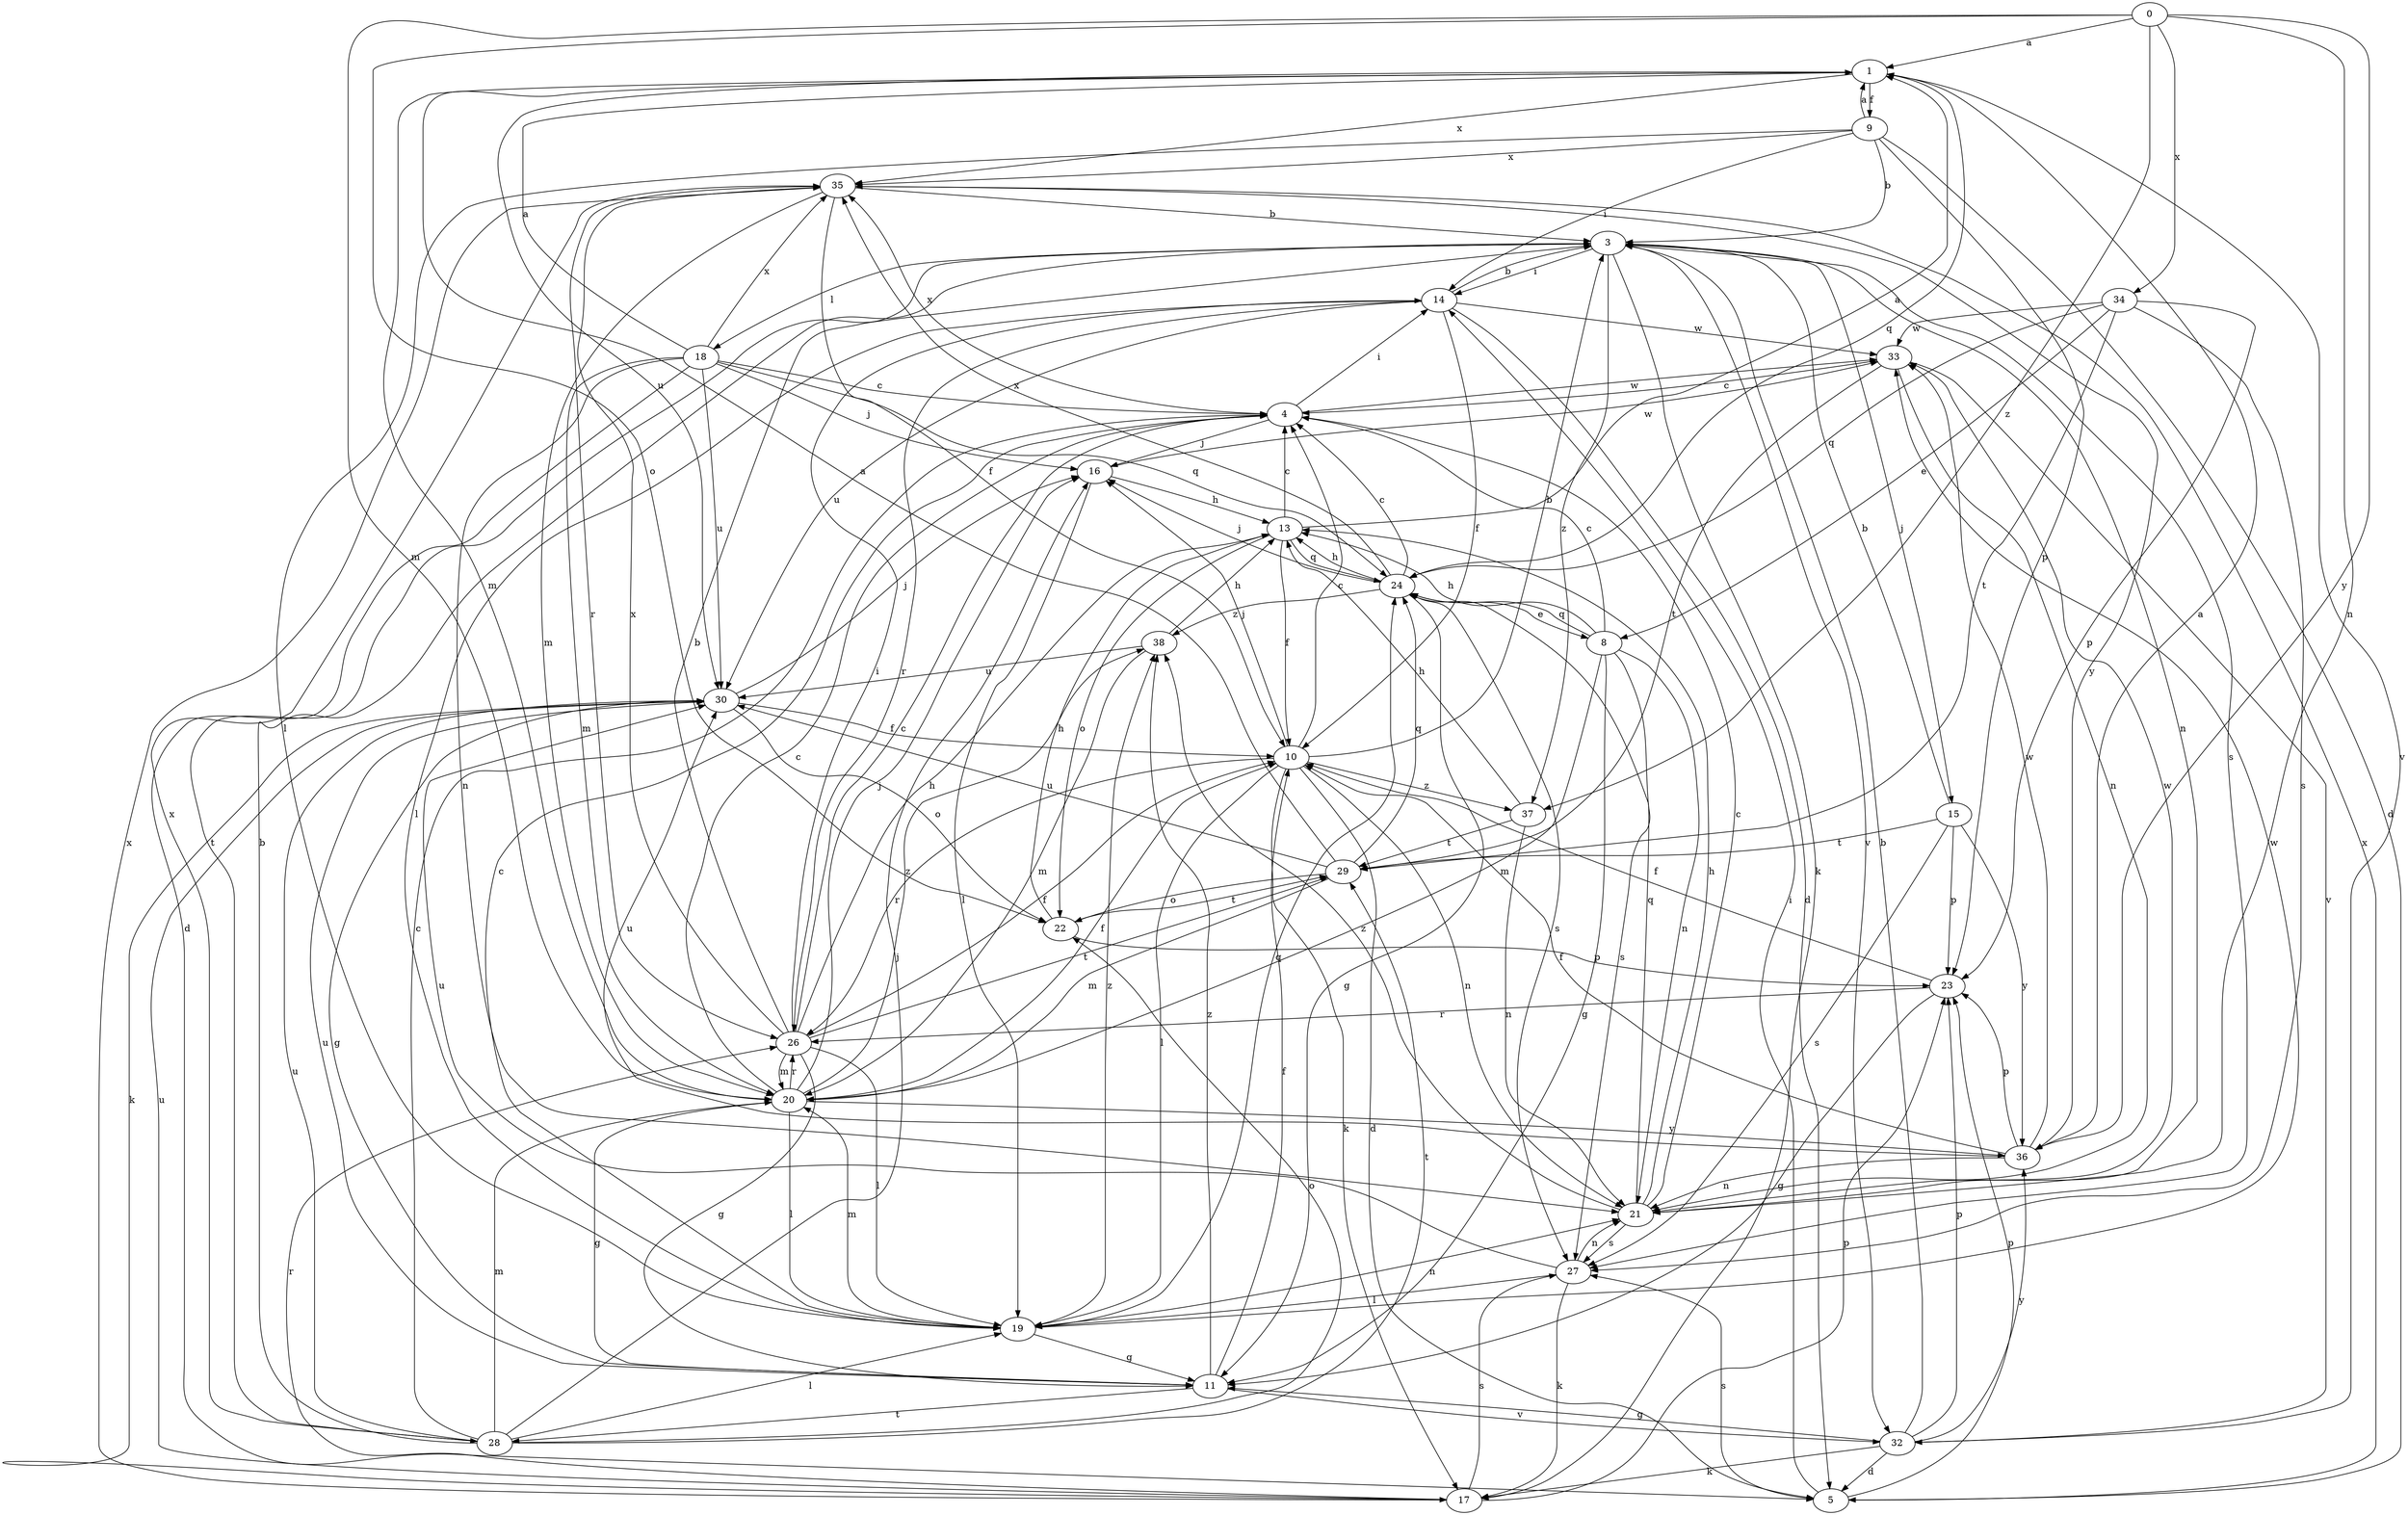 strict digraph  {
0;
1;
3;
4;
5;
8;
9;
10;
11;
13;
14;
15;
16;
17;
18;
19;
20;
21;
22;
23;
24;
26;
27;
28;
29;
30;
32;
33;
34;
35;
36;
37;
38;
0 -> 1  [label=a];
0 -> 20  [label=m];
0 -> 21  [label=n];
0 -> 22  [label=o];
0 -> 34  [label=x];
0 -> 36  [label=y];
0 -> 37  [label=z];
1 -> 9  [label=f];
1 -> 20  [label=m];
1 -> 24  [label=q];
1 -> 30  [label=u];
1 -> 32  [label=v];
1 -> 35  [label=x];
3 -> 14  [label=i];
3 -> 15  [label=j];
3 -> 17  [label=k];
3 -> 18  [label=l];
3 -> 21  [label=n];
3 -> 27  [label=s];
3 -> 28  [label=t];
3 -> 32  [label=v];
3 -> 37  [label=z];
4 -> 14  [label=i];
4 -> 16  [label=j];
4 -> 33  [label=w];
4 -> 35  [label=x];
5 -> 14  [label=i];
5 -> 23  [label=p];
5 -> 27  [label=s];
5 -> 35  [label=x];
8 -> 4  [label=c];
8 -> 11  [label=g];
8 -> 13  [label=h];
8 -> 20  [label=m];
8 -> 21  [label=n];
8 -> 24  [label=q];
8 -> 27  [label=s];
9 -> 1  [label=a];
9 -> 3  [label=b];
9 -> 5  [label=d];
9 -> 14  [label=i];
9 -> 19  [label=l];
9 -> 23  [label=p];
9 -> 35  [label=x];
10 -> 3  [label=b];
10 -> 4  [label=c];
10 -> 5  [label=d];
10 -> 16  [label=j];
10 -> 17  [label=k];
10 -> 19  [label=l];
10 -> 21  [label=n];
10 -> 26  [label=r];
10 -> 37  [label=z];
11 -> 10  [label=f];
11 -> 28  [label=t];
11 -> 30  [label=u];
11 -> 32  [label=v];
11 -> 38  [label=z];
13 -> 1  [label=a];
13 -> 4  [label=c];
13 -> 10  [label=f];
13 -> 22  [label=o];
13 -> 24  [label=q];
14 -> 3  [label=b];
14 -> 5  [label=d];
14 -> 10  [label=f];
14 -> 19  [label=l];
14 -> 26  [label=r];
14 -> 30  [label=u];
14 -> 33  [label=w];
15 -> 3  [label=b];
15 -> 23  [label=p];
15 -> 27  [label=s];
15 -> 29  [label=t];
15 -> 36  [label=y];
16 -> 13  [label=h];
16 -> 19  [label=l];
16 -> 33  [label=w];
17 -> 23  [label=p];
17 -> 26  [label=r];
17 -> 27  [label=s];
17 -> 30  [label=u];
17 -> 35  [label=x];
18 -> 1  [label=a];
18 -> 4  [label=c];
18 -> 5  [label=d];
18 -> 16  [label=j];
18 -> 20  [label=m];
18 -> 21  [label=n];
18 -> 24  [label=q];
18 -> 30  [label=u];
18 -> 35  [label=x];
19 -> 4  [label=c];
19 -> 11  [label=g];
19 -> 20  [label=m];
19 -> 21  [label=n];
19 -> 24  [label=q];
19 -> 33  [label=w];
19 -> 38  [label=z];
20 -> 4  [label=c];
20 -> 10  [label=f];
20 -> 11  [label=g];
20 -> 16  [label=j];
20 -> 19  [label=l];
20 -> 26  [label=r];
20 -> 36  [label=y];
20 -> 38  [label=z];
21 -> 4  [label=c];
21 -> 13  [label=h];
21 -> 24  [label=q];
21 -> 27  [label=s];
21 -> 33  [label=w];
21 -> 38  [label=z];
22 -> 13  [label=h];
22 -> 23  [label=p];
22 -> 29  [label=t];
23 -> 10  [label=f];
23 -> 11  [label=g];
23 -> 26  [label=r];
24 -> 4  [label=c];
24 -> 8  [label=e];
24 -> 11  [label=g];
24 -> 13  [label=h];
24 -> 16  [label=j];
24 -> 27  [label=s];
24 -> 35  [label=x];
24 -> 38  [label=z];
26 -> 3  [label=b];
26 -> 4  [label=c];
26 -> 10  [label=f];
26 -> 11  [label=g];
26 -> 13  [label=h];
26 -> 14  [label=i];
26 -> 19  [label=l];
26 -> 20  [label=m];
26 -> 29  [label=t];
26 -> 35  [label=x];
27 -> 17  [label=k];
27 -> 19  [label=l];
27 -> 21  [label=n];
27 -> 30  [label=u];
28 -> 3  [label=b];
28 -> 4  [label=c];
28 -> 16  [label=j];
28 -> 19  [label=l];
28 -> 20  [label=m];
28 -> 22  [label=o];
28 -> 29  [label=t];
28 -> 30  [label=u];
28 -> 35  [label=x];
29 -> 1  [label=a];
29 -> 20  [label=m];
29 -> 22  [label=o];
29 -> 24  [label=q];
29 -> 30  [label=u];
30 -> 10  [label=f];
30 -> 11  [label=g];
30 -> 16  [label=j];
30 -> 17  [label=k];
30 -> 22  [label=o];
32 -> 3  [label=b];
32 -> 5  [label=d];
32 -> 11  [label=g];
32 -> 17  [label=k];
32 -> 23  [label=p];
32 -> 36  [label=y];
33 -> 4  [label=c];
33 -> 21  [label=n];
33 -> 29  [label=t];
33 -> 32  [label=v];
34 -> 8  [label=e];
34 -> 23  [label=p];
34 -> 24  [label=q];
34 -> 27  [label=s];
34 -> 29  [label=t];
34 -> 33  [label=w];
35 -> 3  [label=b];
35 -> 10  [label=f];
35 -> 20  [label=m];
35 -> 26  [label=r];
35 -> 36  [label=y];
36 -> 1  [label=a];
36 -> 10  [label=f];
36 -> 21  [label=n];
36 -> 23  [label=p];
36 -> 30  [label=u];
36 -> 33  [label=w];
37 -> 13  [label=h];
37 -> 21  [label=n];
37 -> 29  [label=t];
38 -> 13  [label=h];
38 -> 20  [label=m];
38 -> 30  [label=u];
}

